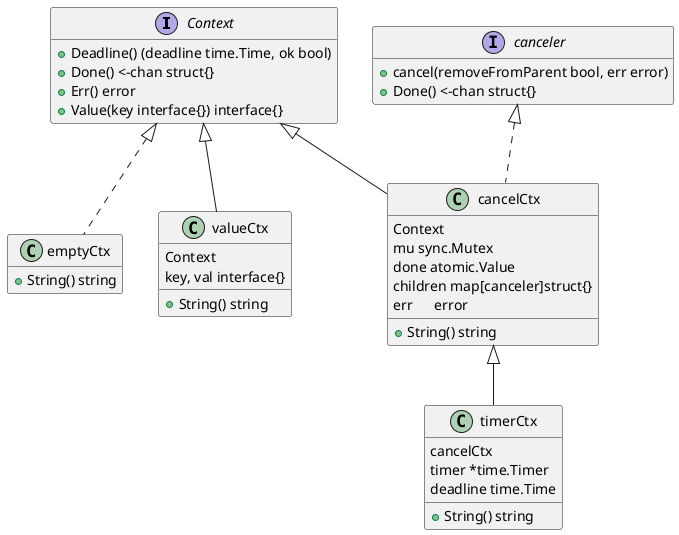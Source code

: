 @startuml
' 单行注释
/'
    多行注释
    多行注释
'/
' golang 中没有面向对象中的class类关键字
' 可以通过结构体内嵌匿名结构体来模拟继承关系
hide empty fields 
interface Context
interface canceler

interface Context{
    +Deadline() (deadline time.Time, ok bool)
	+Done() <-chan struct{}
	+Err() error
	+Value(key interface{}) interface{}
}

interface canceler{
    +cancel(removeFromParent bool, err error)
	+Done() <-chan struct{}
}

class emptyCtx {
    +String() string
} 
class valueCtx {
    Context
	key, val interface{}
    +String() string
}

class cancelCtx {
    Context
	mu sync.Mutex
	done atomic.Value
	children map[canceler]struct{} 
	err      error
    +String() string            
}

class timerCtx {
    cancelCtx
	timer *time.Timer
	deadline time.Time
    +String() string
}
Context <|.. emptyCtx
canceler <|.. cancelCtx
Context <|-- cancelCtx
cancelCtx <|-- timerCtx
Context <|-- valueCtx



@enduml